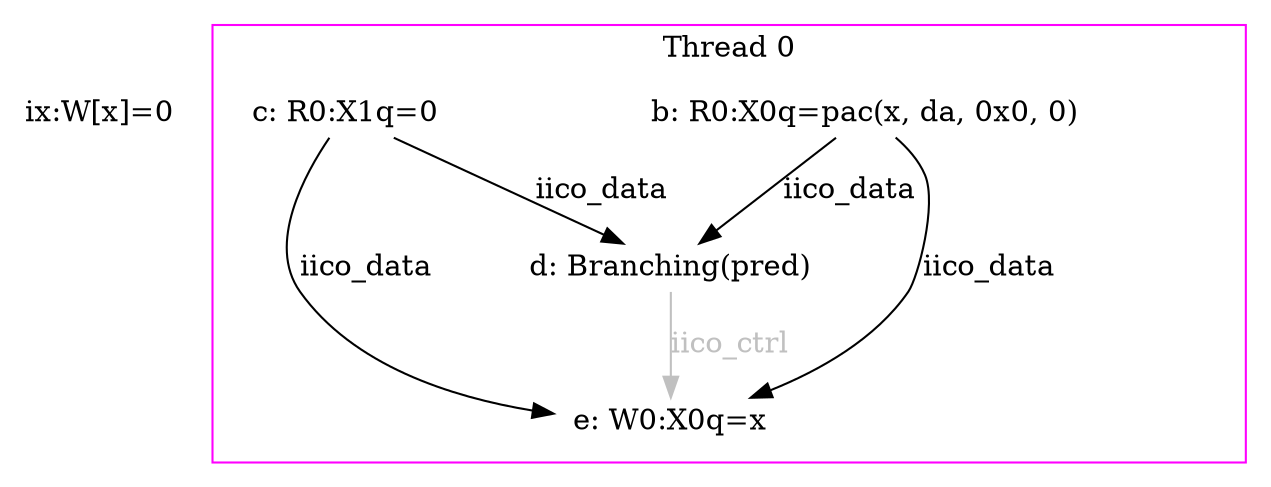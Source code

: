 digraph G {
    eiid0 [label="ix:W[x]=0", shape="none", fixedsize="false", height="0.194444", width="1.166667"];
    subgraph cluster_proc0 { rank=sink; label = "Thread 0"; color=magenta; shape=box;
        eiid1 [label="b: R0:X0q=pac(x, da, 0x0, 0)", shape="none", fixedsize="false", height="0.194444", width="4.861111"];
        eiid2 [label="c: R0:X1q=0", shape="none", fixedsize="false", height="0.194444", width="1.555556"];
        eiid3 [label="d: Branching(pred)", shape="none", fixedsize="false", height="0.194444", width="2.916667"];
        eiid4 [label="e: W0:X0q=x", shape="none", fixedsize="false", height="0.194444", width="1.555556"];
    }
    eiid1 -> eiid3 [label="iico_data", color="black", fontcolor="black"];
    eiid1 -> eiid4 [label="iico_data", color="black", fontcolor="black"];
    eiid2 -> eiid3 [label="iico_data", color="black", fontcolor="black"];
    eiid2 -> eiid4 [label="iico_data", color="black", fontcolor="black"];
    eiid3 -> eiid4 [label="iico_ctrl", color="grey", fontcolor="grey"];
}
